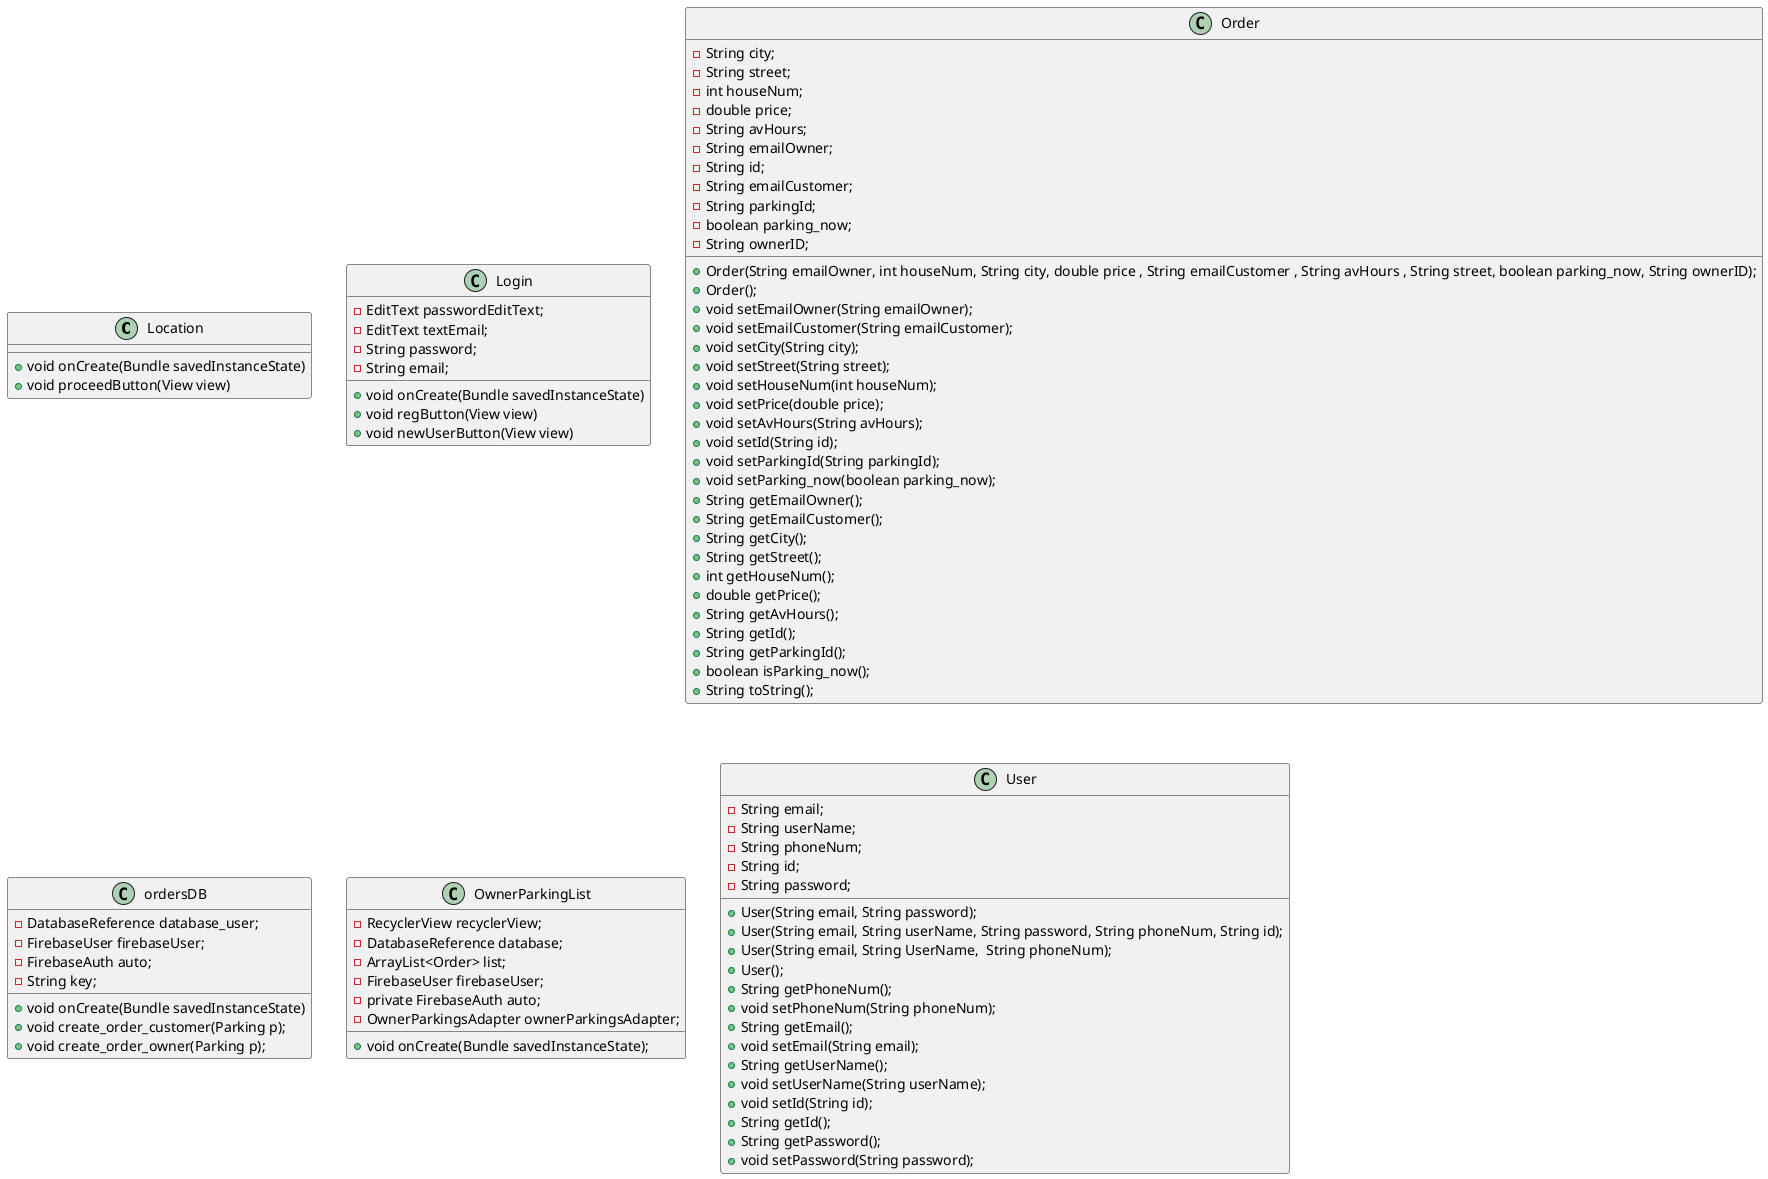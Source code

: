 @startuml
'https://plantuml.com/class-diagram

'abstract class AbstractList
'abstract AbstractCollection


class Location {
    +void onCreate(Bundle savedInstanceState)
    +void proceedButton(View view)
}
class Login {
    -EditText passwordEditText;
    -EditText textEmail;
    -String password;
    -String email;
    +void onCreate(Bundle savedInstanceState)
    +void regButton(View view)
    +void newUserButton(View view)
}
class Order {
    -String city;
    -String street;
    -int houseNum;
    -double price;
    -String avHours;
    -String emailOwner;
    -String id;
    -String emailCustomer;
    -String parkingId;
    -boolean parking_now;
    -String ownerID;

    +Order(String emailOwner, int houseNum, String city, double price , String emailCustomer , String avHours , String street, boolean parking_now, String ownerID);
    +Order();
    +void setEmailOwner(String emailOwner);
    +void setEmailCustomer(String emailCustomer);
    +void setCity(String city);
    +void setStreet(String street);
    +void setHouseNum(int houseNum);
    +void setPrice(double price);
    +void setAvHours(String avHours);
    +void setId(String id);
    +void setParkingId(String parkingId);
    +void setParking_now(boolean parking_now);
    +String getEmailOwner();
    +String getEmailCustomer();
    +String getCity();
    +String getStreet();
    +int getHouseNum();
    +double getPrice();
    +String getAvHours();
    +String getId();
    +String getParkingId();
    +boolean isParking_now();
    +String toString();

}
class ordersDB{
    -DatabaseReference database_user;
    -FirebaseUser firebaseUser;
    -FirebaseAuth auto;
    -String key;
    +void onCreate(Bundle savedInstanceState)
    +void create_order_customer(Parking p);
    +void create_order_owner(Parking p);
}
class OwnerParkingList{
    -RecyclerView recyclerView;
    -DatabaseReference database;
    -ArrayList<Order> list;
    -FirebaseUser firebaseUser;
    -private FirebaseAuth auto;
    -OwnerParkingsAdapter ownerParkingsAdapter;
    +void onCreate(Bundle savedInstanceState);
}






class User {
    -String email;
    -String userName;
    -String phoneNum;
    -String id;
    -String password;

    +User(String email, String password);
    +User(String email, String userName, String password, String phoneNum, String id);
    +User(String email, String UserName,  String phoneNum);
    +User();
    +String getPhoneNum();
    +void setPhoneNum(String phoneNum);
    +String getEmail();
    +void setEmail(String email);
    +String getUserName();
    +void setUserName(String userName);
    +void setId(String id);
    +String getId();
    +String getPassword();
    +void setPassword(String password);
}
@enduml